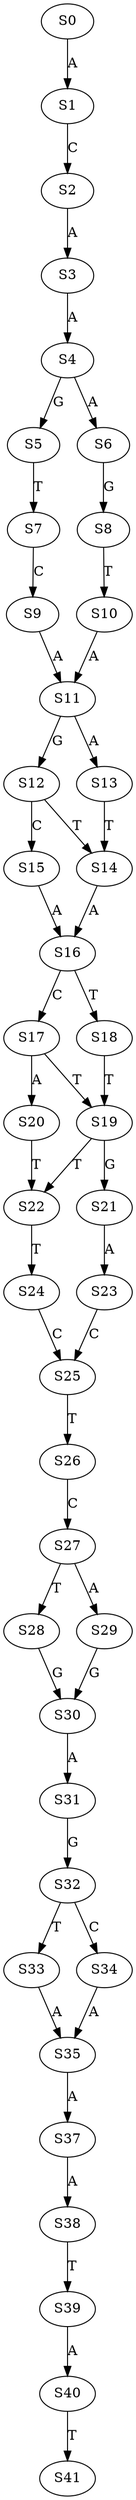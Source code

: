 strict digraph  {
	S0 -> S1 [ label = A ];
	S1 -> S2 [ label = C ];
	S2 -> S3 [ label = A ];
	S3 -> S4 [ label = A ];
	S4 -> S5 [ label = G ];
	S4 -> S6 [ label = A ];
	S5 -> S7 [ label = T ];
	S6 -> S8 [ label = G ];
	S7 -> S9 [ label = C ];
	S8 -> S10 [ label = T ];
	S9 -> S11 [ label = A ];
	S10 -> S11 [ label = A ];
	S11 -> S12 [ label = G ];
	S11 -> S13 [ label = A ];
	S12 -> S14 [ label = T ];
	S12 -> S15 [ label = C ];
	S13 -> S14 [ label = T ];
	S14 -> S16 [ label = A ];
	S15 -> S16 [ label = A ];
	S16 -> S17 [ label = C ];
	S16 -> S18 [ label = T ];
	S17 -> S19 [ label = T ];
	S17 -> S20 [ label = A ];
	S18 -> S19 [ label = T ];
	S19 -> S21 [ label = G ];
	S19 -> S22 [ label = T ];
	S20 -> S22 [ label = T ];
	S21 -> S23 [ label = A ];
	S22 -> S24 [ label = T ];
	S23 -> S25 [ label = C ];
	S24 -> S25 [ label = C ];
	S25 -> S26 [ label = T ];
	S26 -> S27 [ label = C ];
	S27 -> S28 [ label = T ];
	S27 -> S29 [ label = A ];
	S28 -> S30 [ label = G ];
	S29 -> S30 [ label = G ];
	S30 -> S31 [ label = A ];
	S31 -> S32 [ label = G ];
	S32 -> S33 [ label = T ];
	S32 -> S34 [ label = C ];
	S33 -> S35 [ label = A ];
	S34 -> S35 [ label = A ];
	S35 -> S37 [ label = A ];
	S37 -> S38 [ label = A ];
	S38 -> S39 [ label = T ];
	S39 -> S40 [ label = A ];
	S40 -> S41 [ label = T ];
}
